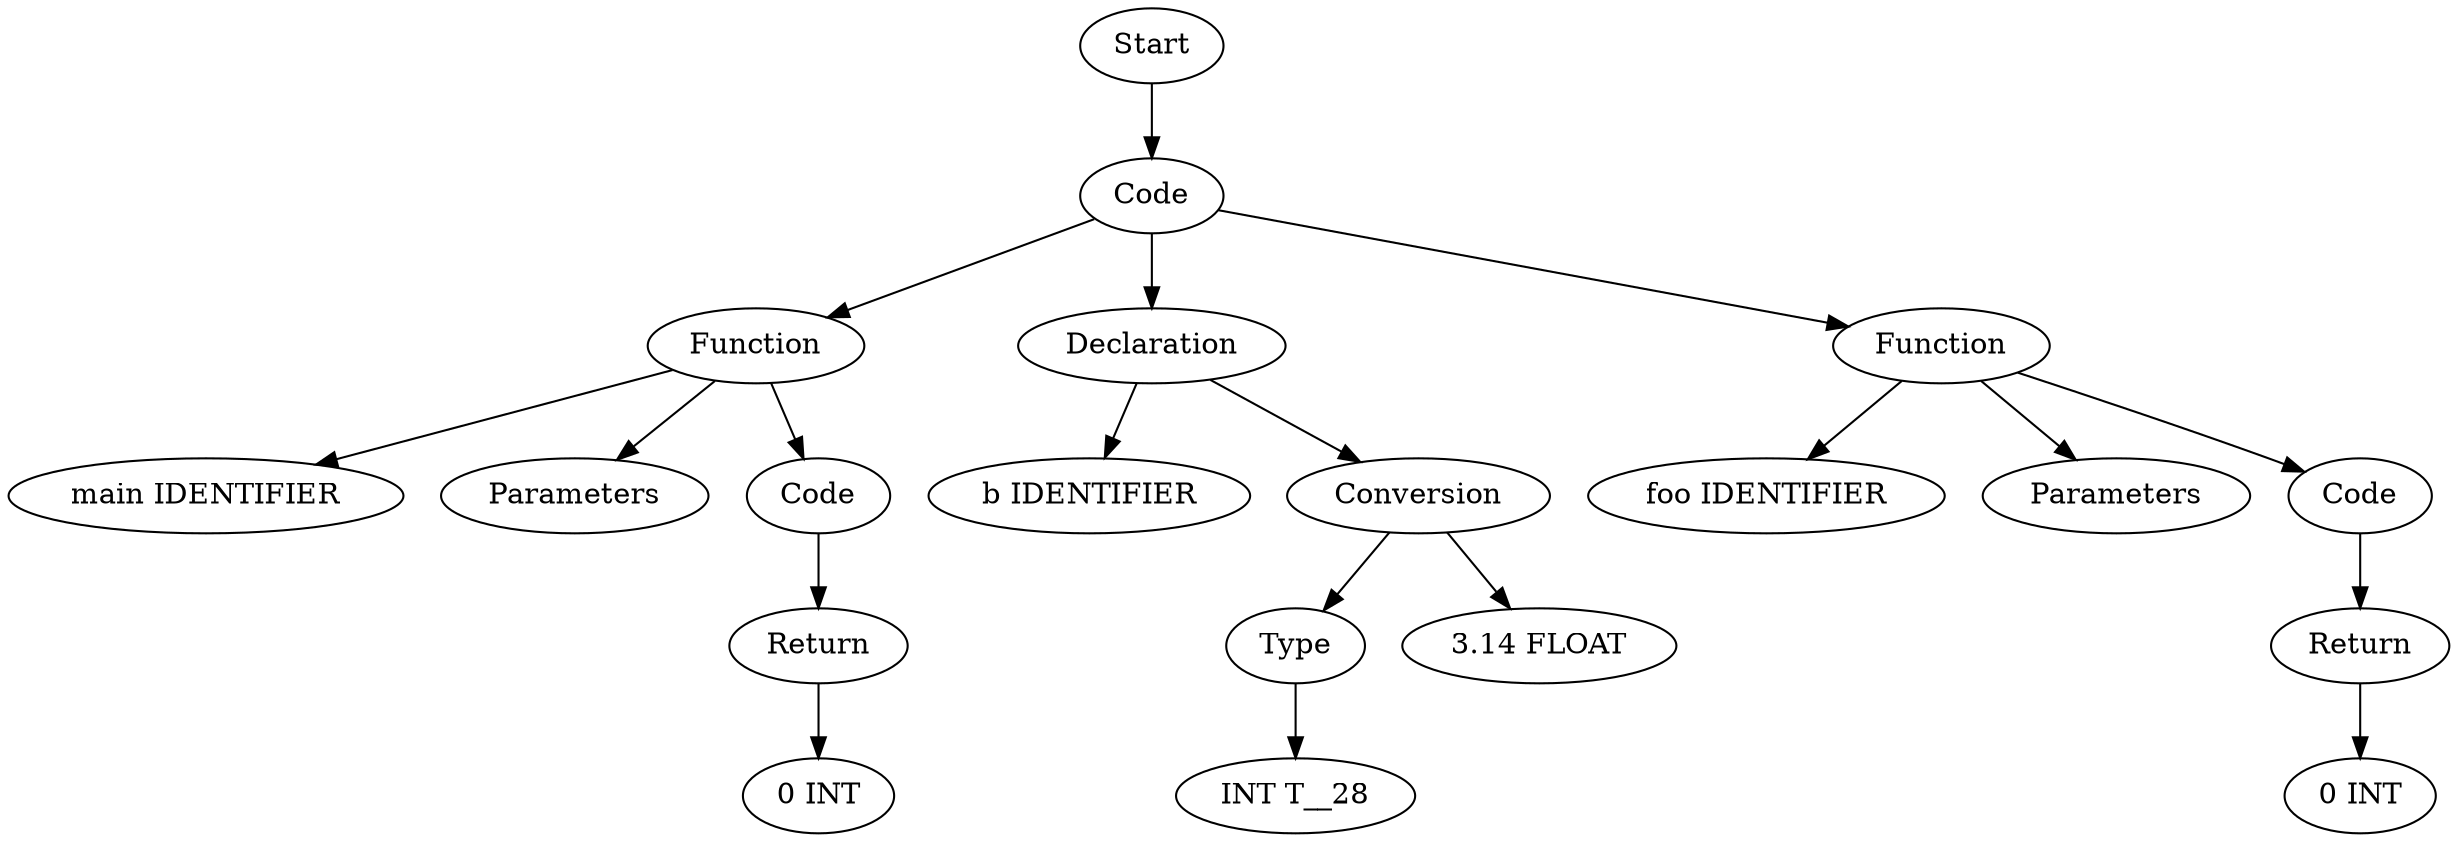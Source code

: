 digraph AST {
  "125638522333968" [label="Start"];
  "125638522333968" -> "125638522329408";
  "125638522329408" [label="Code"];
  "125638522329408" -> "125638522325328";
  "125638522329408" -> "125638522336368";
  "125638522329408" -> "125638522330512";
  "125638522325328" [label="Function"];
  "125638522325328" -> "125638522333920";
  "125638522325328" -> "125638522334928";
  "125638522325328" -> "125638522336656";
  "125638522333920" [label="main IDENTIFIER"];
  "125638522334928" [label="Parameters"];
  "125638522336656" [label="Code"];
  "125638522336656" -> "125638522338384";
  "125638522338384" [label="Return"];
  "125638522338384" -> "125638522338192";
  "125638522338192" [label="0 INT"];
  "125638522336368" [label="Declaration"];
  "125638522336368" -> "125638522339152";
  "125638522336368" -> "125638522339200";
  "125638522339152" [label="b IDENTIFIER"];
  "125638522339200" [label="Conversion"];
  "125638522339200" -> "125638522336848";
  "125638522339200" -> "125638522336800";
  "125638522336848" [label="Type"];
  "125638522336848" -> "125638522339296";
  "125638522339296" [label="INT T__28"];
  "125638522336800" [label="3.14 FLOAT"];
  "125638522330512" [label="Function"];
  "125638522330512" -> "125638522337040";
  "125638522330512" -> "125638522339248";
  "125638522330512" -> "125638522337760";
  "125638522337040" [label="foo IDENTIFIER"];
  "125638522339248" [label="Parameters"];
  "125638522337760" [label="Code"];
  "125638522337760" -> "125638522337376";
  "125638522337376" [label="Return"];
  "125638522337376" -> "125638522336416";
  "125638522336416" [label="0 INT"];
}

